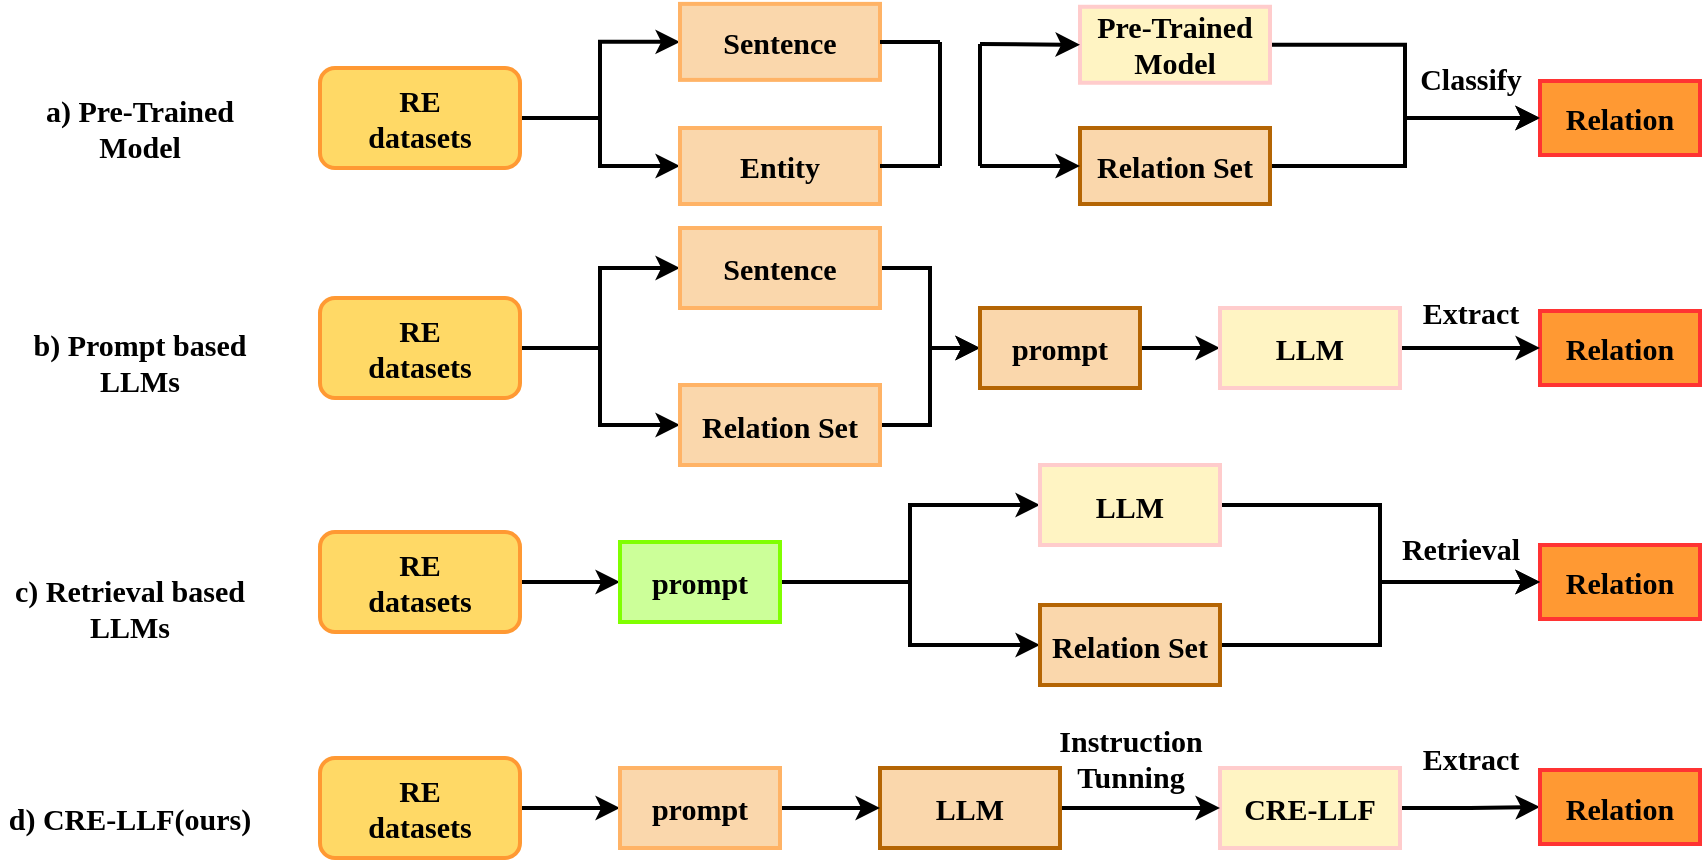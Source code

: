 <mxfile version="22.1.18" type="github">
  <diagram name="第 1 页" id="flA4l-o1dxtjvLFhLCzr">
    <mxGraphModel dx="1733" dy="579" grid="1" gridSize="10" guides="1" tooltips="1" connect="1" arrows="1" fold="1" page="1" pageScale="1" pageWidth="827" pageHeight="1169" math="0" shadow="0">
      <root>
        <mxCell id="0" />
        <mxCell id="1" parent="0" />
        <mxCell id="z9Jyv8x2uTpzBOAvSgdd-29" style="edgeStyle=orthogonalEdgeStyle;rounded=0;orthogonalLoop=1;jettySize=auto;html=1;exitX=1;exitY=0.5;exitDx=0;exitDy=0;strokeWidth=2;fontFamily=Times New Roman;fontStyle=1;fontSize=15;" parent="1" source="jGrp5Y4HYreiGU5nSvVj-3" target="z9Jyv8x2uTpzBOAvSgdd-26" edge="1">
          <mxGeometry relative="1" as="geometry" />
        </mxCell>
        <mxCell id="jGrp5Y4HYreiGU5nSvVj-3" value="&lt;font style=&quot;font-size: 15px;&quot;&gt;RE&lt;br style=&quot;font-size: 15px;&quot;&gt;datasets&lt;/font&gt;" style="rounded=1;whiteSpace=wrap;html=1;fillColor=#FFD966;gradientColor=none;strokeWidth=2;fontFamily=Times New Roman;fontStyle=1;fontSize=15;strokeColor=#FF9933;" parent="1" vertex="1">
          <mxGeometry x="130" y="425" width="100" height="50" as="geometry" />
        </mxCell>
        <mxCell id="jGrp5Y4HYreiGU5nSvVj-10" value="&lt;font style=&quot;font-size: 15px;&quot;&gt;Instruction &lt;br style=&quot;font-size: 15px;&quot;&gt;Tunning&lt;/font&gt;" style="text;html=1;align=center;verticalAlign=middle;resizable=0;points=[];autosize=1;strokeColor=none;fillColor=none;strokeWidth=2;fontFamily=Times New Roman;fontStyle=1;fontSize=15;" parent="1" vertex="1">
          <mxGeometry x="485" y="400" width="100" height="50" as="geometry" />
        </mxCell>
        <mxCell id="jGrp5Y4HYreiGU5nSvVj-49" value="" style="edgeStyle=orthogonalEdgeStyle;rounded=0;orthogonalLoop=1;jettySize=auto;html=1;strokeWidth=2;fontFamily=Times New Roman;fontStyle=1;fontSize=15;" parent="1" source="jGrp5Y4HYreiGU5nSvVj-17" target="jGrp5Y4HYreiGU5nSvVj-48" edge="1">
          <mxGeometry relative="1" as="geometry" />
        </mxCell>
        <mxCell id="jGrp5Y4HYreiGU5nSvVj-17" value="&lt;font style=&quot;font-size: 15px;&quot;&gt;CRE-LLF&lt;/font&gt;" style="rounded=0;whiteSpace=wrap;html=1;fillColor=#FFF4C3;strokeWidth=2;fontFamily=Times New Roman;fontStyle=1;fontSize=15;strokeColor=#FFCCCC;" parent="1" vertex="1">
          <mxGeometry x="580" y="430" width="90" height="40" as="geometry" />
        </mxCell>
        <mxCell id="jGrp5Y4HYreiGU5nSvVj-21" value="d) CRE-LLF(ours)" style="text;html=1;strokeColor=none;fillColor=none;align=center;verticalAlign=middle;whiteSpace=wrap;rounded=0;strokeWidth=2;fontFamily=Times New Roman;fontStyle=1;fontSize=15;" parent="1" vertex="1">
          <mxGeometry x="-30" y="439.5" width="130" height="30" as="geometry" />
        </mxCell>
        <mxCell id="jGrp5Y4HYreiGU5nSvVj-22" value="a) Pre-Trained Model" style="text;html=1;strokeColor=none;fillColor=none;align=center;verticalAlign=middle;whiteSpace=wrap;rounded=0;strokeWidth=2;fontFamily=Times New Roman;fontStyle=1;fontSize=15;" parent="1" vertex="1">
          <mxGeometry x="-10" y="95" width="100" height="30" as="geometry" />
        </mxCell>
        <mxCell id="jGrp5Y4HYreiGU5nSvVj-28" style="edgeStyle=orthogonalEdgeStyle;rounded=0;orthogonalLoop=1;jettySize=auto;html=1;exitX=1;exitY=0.5;exitDx=0;exitDy=0;entryX=0;entryY=0.5;entryDx=0;entryDy=0;strokeWidth=2;fontFamily=Times New Roman;fontStyle=1;fontSize=15;" parent="1" source="jGrp5Y4HYreiGU5nSvVj-23" target="jGrp5Y4HYreiGU5nSvVj-25" edge="1">
          <mxGeometry relative="1" as="geometry" />
        </mxCell>
        <mxCell id="Wru3NBddkkACF9wRoDUq-29" style="edgeStyle=orthogonalEdgeStyle;rounded=0;orthogonalLoop=1;jettySize=auto;html=1;exitX=1;exitY=0.5;exitDx=0;exitDy=0;entryX=0;entryY=0.5;entryDx=0;entryDy=0;strokeWidth=2;" parent="1" source="jGrp5Y4HYreiGU5nSvVj-23" target="jGrp5Y4HYreiGU5nSvVj-24" edge="1">
          <mxGeometry relative="1" as="geometry" />
        </mxCell>
        <mxCell id="jGrp5Y4HYreiGU5nSvVj-23" value="&lt;font style=&quot;font-size: 15px;&quot;&gt;RE&lt;br style=&quot;font-size: 15px;&quot;&gt;datasets&lt;/font&gt;" style="rounded=1;whiteSpace=wrap;html=1;fillColor=#FFD966;gradientColor=none;strokeWidth=2;fontFamily=Times New Roman;fontStyle=1;fontSize=15;strokeColor=#FF9933;" parent="1" vertex="1">
          <mxGeometry x="130" y="80" width="100" height="50" as="geometry" />
        </mxCell>
        <mxCell id="jGrp5Y4HYreiGU5nSvVj-24" value="Sentence" style="rounded=0;whiteSpace=wrap;html=1;fillColor=#FAD7AC;strokeColor=#FFB366;strokeWidth=2;fontFamily=Times New Roman;fontStyle=1;fontSize=15;" parent="1" vertex="1">
          <mxGeometry x="310" y="47.94" width="100" height="38" as="geometry" />
        </mxCell>
        <mxCell id="jGrp5Y4HYreiGU5nSvVj-25" value="Entity" style="rounded=0;whiteSpace=wrap;html=1;fillColor=#FAD7AC;strokeWidth=2;fontFamily=Times New Roman;fontStyle=1;fontSize=15;strokeColor=#FFB366;" parent="1" vertex="1">
          <mxGeometry x="310" y="110" width="100" height="38" as="geometry" />
        </mxCell>
        <mxCell id="5cT-7uNJgVbIqwZKqTbL-3" style="edgeStyle=orthogonalEdgeStyle;rounded=0;orthogonalLoop=1;jettySize=auto;html=1;exitX=1;exitY=0.5;exitDx=0;exitDy=0;entryX=0;entryY=0.5;entryDx=0;entryDy=0;strokeWidth=2;" edge="1" parent="1" source="jGrp5Y4HYreiGU5nSvVj-36" target="jGrp5Y4HYreiGU5nSvVj-45">
          <mxGeometry relative="1" as="geometry" />
        </mxCell>
        <mxCell id="jGrp5Y4HYreiGU5nSvVj-36" value="&lt;span style=&quot;font-size: 15px;&quot;&gt;Pre-Trained&lt;br&gt;Model&lt;br&gt;&lt;/span&gt;" style="rounded=0;whiteSpace=wrap;html=1;fillColor=#FFF4C3;strokeWidth=2;fontFamily=Times New Roman;fontStyle=1;fontSize=15;strokeColor=#FFCCCC;" parent="1" vertex="1">
          <mxGeometry x="510" y="49.38" width="95" height="38" as="geometry" />
        </mxCell>
        <mxCell id="jGrp5Y4HYreiGU5nSvVj-45" value="&lt;font style=&quot;font-size: 15px;&quot;&gt;Relation&lt;/font&gt;" style="whiteSpace=wrap;html=1;rounded=0;fillColor=#FF9933;strokeWidth=2;fontFamily=Times New Roman;fontStyle=1;fontSize=15;strokeColor=#FF3333;" parent="1" vertex="1">
          <mxGeometry x="740" y="86.5" width="80" height="37" as="geometry" />
        </mxCell>
        <mxCell id="jGrp5Y4HYreiGU5nSvVj-47" value="Classify" style="text;html=1;align=center;verticalAlign=middle;resizable=0;points=[];autosize=1;strokeColor=none;fillColor=none;strokeWidth=2;fontFamily=Times New Roman;fontStyle=1;fontSize=15;" parent="1" vertex="1">
          <mxGeometry x="670" y="70" width="70" height="30" as="geometry" />
        </mxCell>
        <mxCell id="jGrp5Y4HYreiGU5nSvVj-48" value="Relation" style="whiteSpace=wrap;html=1;fillColor=#FF9933;rounded=0;strokeWidth=2;fontFamily=Times New Roman;fontStyle=1;fontSize=15;strokeColor=#FF3333;" parent="1" vertex="1">
          <mxGeometry x="740" y="431" width="80" height="37" as="geometry" />
        </mxCell>
        <mxCell id="5cT-7uNJgVbIqwZKqTbL-5" style="edgeStyle=orthogonalEdgeStyle;rounded=0;orthogonalLoop=1;jettySize=auto;html=1;exitX=1;exitY=0.5;exitDx=0;exitDy=0;entryX=0;entryY=0.5;entryDx=0;entryDy=0;strokeWidth=2;" edge="1" parent="1" source="z9Jyv8x2uTpzBOAvSgdd-2" target="z9Jyv8x2uTpzBOAvSgdd-7">
          <mxGeometry relative="1" as="geometry" />
        </mxCell>
        <mxCell id="5cT-7uNJgVbIqwZKqTbL-6" style="edgeStyle=orthogonalEdgeStyle;rounded=0;orthogonalLoop=1;jettySize=auto;html=1;exitX=1;exitY=0.5;exitDx=0;exitDy=0;entryX=0;entryY=0.5;entryDx=0;entryDy=0;strokeWidth=2;" edge="1" parent="1" source="z9Jyv8x2uTpzBOAvSgdd-2" target="z9Jyv8x2uTpzBOAvSgdd-11">
          <mxGeometry relative="1" as="geometry" />
        </mxCell>
        <mxCell id="z9Jyv8x2uTpzBOAvSgdd-2" value="&lt;font style=&quot;font-size: 15px;&quot;&gt;RE&lt;br style=&quot;font-size: 15px;&quot;&gt;datasets&lt;/font&gt;" style="rounded=1;whiteSpace=wrap;html=1;fillColor=#FFD966;gradientColor=none;strokeWidth=2;fontFamily=Times New Roman;fontStyle=1;fontSize=15;strokeColor=#FF9933;" parent="1" vertex="1">
          <mxGeometry x="130" y="195" width="100" height="50" as="geometry" />
        </mxCell>
        <mxCell id="z9Jyv8x2uTpzBOAvSgdd-20" style="edgeStyle=orthogonalEdgeStyle;rounded=0;orthogonalLoop=1;jettySize=auto;html=1;exitX=1;exitY=0.5;exitDx=0;exitDy=0;entryX=0;entryY=0.5;entryDx=0;entryDy=0;strokeWidth=2;fontFamily=Times New Roman;fontStyle=1;fontSize=15;" parent="1" source="z9Jyv8x2uTpzBOAvSgdd-7" target="z9Jyv8x2uTpzBOAvSgdd-19" edge="1">
          <mxGeometry relative="1" as="geometry" />
        </mxCell>
        <mxCell id="z9Jyv8x2uTpzBOAvSgdd-7" value="Sentence" style="rounded=0;whiteSpace=wrap;html=1;fillColor=#FAD7AC;strokeColor=#FFB366;strokeWidth=2;fontFamily=Times New Roman;fontStyle=1;fontSize=15;" parent="1" vertex="1">
          <mxGeometry x="310" y="160" width="100" height="40" as="geometry" />
        </mxCell>
        <mxCell id="z9Jyv8x2uTpzBOAvSgdd-21" style="edgeStyle=orthogonalEdgeStyle;rounded=0;orthogonalLoop=1;jettySize=auto;html=1;exitX=1;exitY=0.5;exitDx=0;exitDy=0;entryX=0;entryY=0.5;entryDx=0;entryDy=0;strokeWidth=2;fontFamily=Times New Roman;fontStyle=1;fontSize=15;" parent="1" source="z9Jyv8x2uTpzBOAvSgdd-11" target="z9Jyv8x2uTpzBOAvSgdd-19" edge="1">
          <mxGeometry relative="1" as="geometry" />
        </mxCell>
        <mxCell id="z9Jyv8x2uTpzBOAvSgdd-11" value="Relation Set" style="rounded=0;whiteSpace=wrap;html=1;fillColor=#FAD7AC;strokeWidth=2;fontFamily=Times New Roman;fontStyle=1;fontSize=15;strokeColor=#FFB366;" parent="1" vertex="1">
          <mxGeometry x="310" y="238.5" width="100" height="40" as="geometry" />
        </mxCell>
        <mxCell id="z9Jyv8x2uTpzBOAvSgdd-15" value="&lt;font style=&quot;font-size: 15px;&quot;&gt;Relation&lt;/font&gt;" style="whiteSpace=wrap;html=1;rounded=0;fillColor=#FF9933;strokeWidth=2;fontFamily=Times New Roman;fontStyle=1;fontSize=15;strokeColor=#FF3333;" parent="1" vertex="1">
          <mxGeometry x="740" y="201.5" width="80" height="37" as="geometry" />
        </mxCell>
        <mxCell id="5cT-7uNJgVbIqwZKqTbL-10" style="edgeStyle=orthogonalEdgeStyle;rounded=0;orthogonalLoop=1;jettySize=auto;html=1;exitX=1;exitY=0.5;exitDx=0;exitDy=0;strokeWidth=2;" edge="1" parent="1" source="z9Jyv8x2uTpzBOAvSgdd-19" target="z9Jyv8x2uTpzBOAvSgdd-18">
          <mxGeometry relative="1" as="geometry" />
        </mxCell>
        <mxCell id="z9Jyv8x2uTpzBOAvSgdd-19" value="prompt" style="rounded=0;whiteSpace=wrap;html=1;fillColor=#FAD7AC;strokeWidth=2;fontFamily=Times New Roman;fontStyle=1;fontSize=15;strokeColor=#B46504;" parent="1" vertex="1">
          <mxGeometry x="460" y="200" width="80" height="40" as="geometry" />
        </mxCell>
        <mxCell id="z9Jyv8x2uTpzBOAvSgdd-31" value="" style="edgeStyle=orthogonalEdgeStyle;rounded=0;orthogonalLoop=1;jettySize=auto;html=1;strokeWidth=2;fontFamily=Times New Roman;fontStyle=1;fontSize=15;" parent="1" source="z9Jyv8x2uTpzBOAvSgdd-25" target="jGrp5Y4HYreiGU5nSvVj-17" edge="1">
          <mxGeometry relative="1" as="geometry" />
        </mxCell>
        <mxCell id="z9Jyv8x2uTpzBOAvSgdd-25" value="&lt;font style=&quot;font-size: 15px;&quot;&gt;LLM&lt;/font&gt;" style="rounded=0;whiteSpace=wrap;html=1;fillColor=#fad7ac;strokeColor=#b46504;strokeWidth=2;fontFamily=Times New Roman;fontStyle=1;fontSize=15;" parent="1" vertex="1">
          <mxGeometry x="410" y="430" width="90" height="40" as="geometry" />
        </mxCell>
        <mxCell id="z9Jyv8x2uTpzBOAvSgdd-30" style="edgeStyle=orthogonalEdgeStyle;rounded=0;orthogonalLoop=1;jettySize=auto;html=1;exitX=1;exitY=0.5;exitDx=0;exitDy=0;entryX=0;entryY=0.5;entryDx=0;entryDy=0;strokeWidth=2;fontFamily=Times New Roman;fontStyle=1;fontSize=15;" parent="1" source="z9Jyv8x2uTpzBOAvSgdd-26" target="z9Jyv8x2uTpzBOAvSgdd-25" edge="1">
          <mxGeometry relative="1" as="geometry" />
        </mxCell>
        <mxCell id="z9Jyv8x2uTpzBOAvSgdd-26" value="prompt" style="rounded=0;whiteSpace=wrap;html=1;fillColor=#FAD7AC;strokeWidth=2;fontFamily=Times New Roman;fontStyle=1;fontSize=15;strokeColor=#FFB366;" parent="1" vertex="1">
          <mxGeometry x="280" y="430" width="80" height="40" as="geometry" />
        </mxCell>
        <mxCell id="z9Jyv8x2uTpzBOAvSgdd-32" value="b) Prompt based LLMs" style="text;html=1;strokeColor=none;fillColor=none;align=center;verticalAlign=middle;whiteSpace=wrap;rounded=0;strokeWidth=2;fontFamily=Times New Roman;fontStyle=1;fontSize=15;" parent="1" vertex="1">
          <mxGeometry x="-15" y="211.5" width="110" height="30" as="geometry" />
        </mxCell>
        <mxCell id="z9Jyv8x2uTpzBOAvSgdd-33" value="Extract" style="text;html=1;align=center;verticalAlign=middle;resizable=0;points=[];autosize=1;strokeColor=none;fillColor=none;strokeWidth=2;fontFamily=Times New Roman;fontStyle=1;fontSize=15;" parent="1" vertex="1">
          <mxGeometry x="670" y="186.5" width="70" height="30" as="geometry" />
        </mxCell>
        <mxCell id="z9Jyv8x2uTpzBOAvSgdd-52" value="" style="edgeStyle=orthogonalEdgeStyle;rounded=0;orthogonalLoop=1;jettySize=auto;html=1;strokeWidth=2;fontFamily=Times New Roman;fontStyle=1;fontSize=15;" parent="1" source="z9Jyv8x2uTpzBOAvSgdd-34" target="z9Jyv8x2uTpzBOAvSgdd-45" edge="1">
          <mxGeometry relative="1" as="geometry" />
        </mxCell>
        <mxCell id="z9Jyv8x2uTpzBOAvSgdd-34" value="&lt;font style=&quot;font-size: 15px;&quot;&gt;RE&lt;br style=&quot;font-size: 15px;&quot;&gt;datasets&lt;/font&gt;" style="rounded=1;whiteSpace=wrap;html=1;fillColor=#FFD966;gradientColor=none;strokeWidth=2;fontFamily=Times New Roman;fontStyle=1;fontSize=15;strokeColor=#FF9933;" parent="1" vertex="1">
          <mxGeometry x="130" y="312" width="100" height="50" as="geometry" />
        </mxCell>
        <mxCell id="z9Jyv8x2uTpzBOAvSgdd-42" value="Relation" style="whiteSpace=wrap;html=1;rounded=0;fillColor=#FF9933;strokeWidth=2;fontFamily=Times New Roman;fontStyle=1;fontSize=15;strokeColor=#FF3333;" parent="1" vertex="1">
          <mxGeometry x="740" y="318.5" width="80" height="37" as="geometry" />
        </mxCell>
        <mxCell id="z9Jyv8x2uTpzBOAvSgdd-57" style="edgeStyle=orthogonalEdgeStyle;rounded=0;orthogonalLoop=1;jettySize=auto;html=1;exitX=1;exitY=0.5;exitDx=0;exitDy=0;entryX=0;entryY=0.5;entryDx=0;entryDy=0;strokeWidth=2;fontFamily=Times New Roman;fontStyle=1;fontSize=15;" parent="1" source="z9Jyv8x2uTpzBOAvSgdd-45" target="z9Jyv8x2uTpzBOAvSgdd-53" edge="1">
          <mxGeometry relative="1" as="geometry" />
        </mxCell>
        <mxCell id="uANaSI1cVHbDvgKkwEjF-6" style="edgeStyle=orthogonalEdgeStyle;rounded=0;orthogonalLoop=1;jettySize=auto;html=1;exitX=1;exitY=0.5;exitDx=0;exitDy=0;entryX=0;entryY=0.5;entryDx=0;entryDy=0;strokeWidth=2;fontFamily=Times New Roman;fontStyle=1;fontSize=15;" parent="1" source="z9Jyv8x2uTpzBOAvSgdd-45" target="uANaSI1cVHbDvgKkwEjF-5" edge="1">
          <mxGeometry relative="1" as="geometry" />
        </mxCell>
        <mxCell id="z9Jyv8x2uTpzBOAvSgdd-45" value="prompt" style="rounded=0;whiteSpace=wrap;html=1;fillColor=#CCFF99;strokeWidth=2;fontFamily=Times New Roman;fontStyle=1;fontSize=15;strokeColor=#80FF00;" parent="1" vertex="1">
          <mxGeometry x="280" y="317" width="80" height="40" as="geometry" />
        </mxCell>
        <mxCell id="z9Jyv8x2uTpzBOAvSgdd-46" value="c) Retrieval based LLMs" style="text;html=1;strokeColor=none;fillColor=none;align=center;verticalAlign=middle;whiteSpace=wrap;rounded=0;strokeWidth=2;fontFamily=Times New Roman;fontStyle=1;fontSize=15;" parent="1" vertex="1">
          <mxGeometry x="-25" y="334.75" width="120" height="30" as="geometry" />
        </mxCell>
        <mxCell id="z9Jyv8x2uTpzBOAvSgdd-47" value="Retrieval" style="text;html=1;align=center;verticalAlign=middle;resizable=0;points=[];autosize=1;strokeColor=none;fillColor=none;strokeWidth=2;fontFamily=Times New Roman;fontStyle=1;fontSize=15;" parent="1" vertex="1">
          <mxGeometry x="660" y="304.75" width="80" height="30" as="geometry" />
        </mxCell>
        <mxCell id="5cT-7uNJgVbIqwZKqTbL-8" style="edgeStyle=orthogonalEdgeStyle;rounded=0;orthogonalLoop=1;jettySize=auto;html=1;exitX=1;exitY=0.5;exitDx=0;exitDy=0;entryX=0;entryY=0.5;entryDx=0;entryDy=0;strokeWidth=2;" edge="1" parent="1" source="z9Jyv8x2uTpzBOAvSgdd-53" target="z9Jyv8x2uTpzBOAvSgdd-42">
          <mxGeometry relative="1" as="geometry" />
        </mxCell>
        <mxCell id="z9Jyv8x2uTpzBOAvSgdd-53" value="&lt;font style=&quot;font-size: 15px;&quot;&gt;LLM&lt;/font&gt;" style="rounded=0;whiteSpace=wrap;html=1;fillColor=#FFF4C3;strokeWidth=2;fontFamily=Times New Roman;fontStyle=1;fontSize=15;strokeColor=#FFCCCC;" parent="1" vertex="1">
          <mxGeometry x="490" y="278.5" width="90" height="40" as="geometry" />
        </mxCell>
        <mxCell id="z9Jyv8x2uTpzBOAvSgdd-61" value="Extract" style="text;html=1;align=center;verticalAlign=middle;resizable=0;points=[];autosize=1;strokeColor=none;fillColor=none;strokeWidth=2;fontFamily=Times New Roman;fontStyle=1;fontSize=15;" parent="1" vertex="1">
          <mxGeometry x="670" y="409.5" width="70" height="30" as="geometry" />
        </mxCell>
        <mxCell id="5cT-7uNJgVbIqwZKqTbL-4" style="edgeStyle=orthogonalEdgeStyle;rounded=0;orthogonalLoop=1;jettySize=auto;html=1;exitX=1;exitY=0.5;exitDx=0;exitDy=0;entryX=0;entryY=0.5;entryDx=0;entryDy=0;strokeWidth=2;" edge="1" parent="1" source="uANaSI1cVHbDvgKkwEjF-3" target="jGrp5Y4HYreiGU5nSvVj-45">
          <mxGeometry relative="1" as="geometry" />
        </mxCell>
        <mxCell id="uANaSI1cVHbDvgKkwEjF-3" value="Relation Set" style="rounded=0;whiteSpace=wrap;html=1;fillColor=#FAD7AC;strokeWidth=2;fontFamily=Times New Roman;fontStyle=1;fontSize=15;strokeColor=#B46504;" parent="1" vertex="1">
          <mxGeometry x="510" y="110" width="95" height="38" as="geometry" />
        </mxCell>
        <mxCell id="5cT-7uNJgVbIqwZKqTbL-9" style="edgeStyle=orthogonalEdgeStyle;rounded=0;orthogonalLoop=1;jettySize=auto;html=1;exitX=1;exitY=0.5;exitDx=0;exitDy=0;entryX=0;entryY=0.5;entryDx=0;entryDy=0;strokeWidth=2;" edge="1" parent="1" source="uANaSI1cVHbDvgKkwEjF-5" target="z9Jyv8x2uTpzBOAvSgdd-42">
          <mxGeometry relative="1" as="geometry" />
        </mxCell>
        <mxCell id="uANaSI1cVHbDvgKkwEjF-5" value="Relation Set" style="rounded=0;whiteSpace=wrap;html=1;fillColor=#FAD7AC;strokeWidth=2;fontFamily=Times New Roman;fontStyle=1;fontSize=15;strokeColor=#B46504;" parent="1" vertex="1">
          <mxGeometry x="490" y="348.5" width="90" height="40" as="geometry" />
        </mxCell>
        <mxCell id="Wru3NBddkkACF9wRoDUq-15" value="" style="endArrow=none;html=1;rounded=0;fontFamily=Times New Roman;fontStyle=1;fontSize=15;strokeWidth=2;" parent="1" edge="1">
          <mxGeometry width="50" height="50" relative="1" as="geometry">
            <mxPoint x="440" y="129" as="sourcePoint" />
            <mxPoint x="440" y="67" as="targetPoint" />
          </mxGeometry>
        </mxCell>
        <mxCell id="Wru3NBddkkACF9wRoDUq-21" value="" style="endArrow=classic;html=1;rounded=0;entryX=0;entryY=0.5;entryDx=0;entryDy=0;fontFamily=Times New Roman;fontStyle=1;fontSize=15;strokeWidth=2;" parent="1" target="jGrp5Y4HYreiGU5nSvVj-36" edge="1">
          <mxGeometry width="50" height="50" relative="1" as="geometry">
            <mxPoint x="460" y="68" as="sourcePoint" />
            <mxPoint x="510" y="3.75" as="targetPoint" />
          </mxGeometry>
        </mxCell>
        <mxCell id="Wru3NBddkkACF9wRoDUq-22" value="" style="endArrow=classic;html=1;rounded=0;entryX=0;entryY=0.5;entryDx=0;entryDy=0;fontFamily=Times New Roman;fontStyle=1;fontSize=15;strokeWidth=2;" parent="1" target="uANaSI1cVHbDvgKkwEjF-3" edge="1">
          <mxGeometry width="50" height="50" relative="1" as="geometry">
            <mxPoint x="460" y="129" as="sourcePoint" />
            <mxPoint x="510" y="165.75" as="targetPoint" />
          </mxGeometry>
        </mxCell>
        <mxCell id="Wru3NBddkkACF9wRoDUq-31" value="" style="endArrow=none;html=1;rounded=0;entryX=1;entryY=0.5;entryDx=0;entryDy=0;strokeWidth=2;" parent="1" target="jGrp5Y4HYreiGU5nSvVj-24" edge="1">
          <mxGeometry width="50" height="50" relative="1" as="geometry">
            <mxPoint x="440" y="67" as="sourcePoint" />
            <mxPoint x="420" y="63.75" as="targetPoint" />
          </mxGeometry>
        </mxCell>
        <mxCell id="Wru3NBddkkACF9wRoDUq-32" value="" style="endArrow=none;html=1;rounded=0;exitX=1;exitY=0.5;exitDx=0;exitDy=0;strokeWidth=2;" parent="1" source="jGrp5Y4HYreiGU5nSvVj-25" edge="1">
          <mxGeometry width="50" height="50" relative="1" as="geometry">
            <mxPoint x="377" y="166.48" as="sourcePoint" />
            <mxPoint x="440" y="129" as="targetPoint" />
          </mxGeometry>
        </mxCell>
        <mxCell id="Wru3NBddkkACF9wRoDUq-33" value="" style="endArrow=none;html=1;rounded=0;fontFamily=Times New Roman;fontStyle=1;fontSize=15;strokeWidth=2;" parent="1" edge="1">
          <mxGeometry width="50" height="50" relative="1" as="geometry">
            <mxPoint x="460" y="129" as="sourcePoint" />
            <mxPoint x="460" y="68" as="targetPoint" />
          </mxGeometry>
        </mxCell>
        <mxCell id="5cT-7uNJgVbIqwZKqTbL-12" style="edgeStyle=orthogonalEdgeStyle;rounded=0;orthogonalLoop=1;jettySize=auto;html=1;exitX=1;exitY=0.5;exitDx=0;exitDy=0;entryX=0;entryY=0.5;entryDx=0;entryDy=0;strokeWidth=2;" edge="1" parent="1" source="z9Jyv8x2uTpzBOAvSgdd-18" target="z9Jyv8x2uTpzBOAvSgdd-15">
          <mxGeometry relative="1" as="geometry" />
        </mxCell>
        <mxCell id="z9Jyv8x2uTpzBOAvSgdd-18" value="&lt;font style=&quot;font-size: 15px;&quot;&gt;LLM&lt;/font&gt;" style="rounded=0;whiteSpace=wrap;html=1;fillColor=#FFF4C3;strokeWidth=2;fontFamily=Times New Roman;fontStyle=1;fontSize=15;strokeColor=#FFCCCC;" parent="1" vertex="1">
          <mxGeometry x="580" y="200" width="90" height="40" as="geometry" />
        </mxCell>
      </root>
    </mxGraphModel>
  </diagram>
</mxfile>
